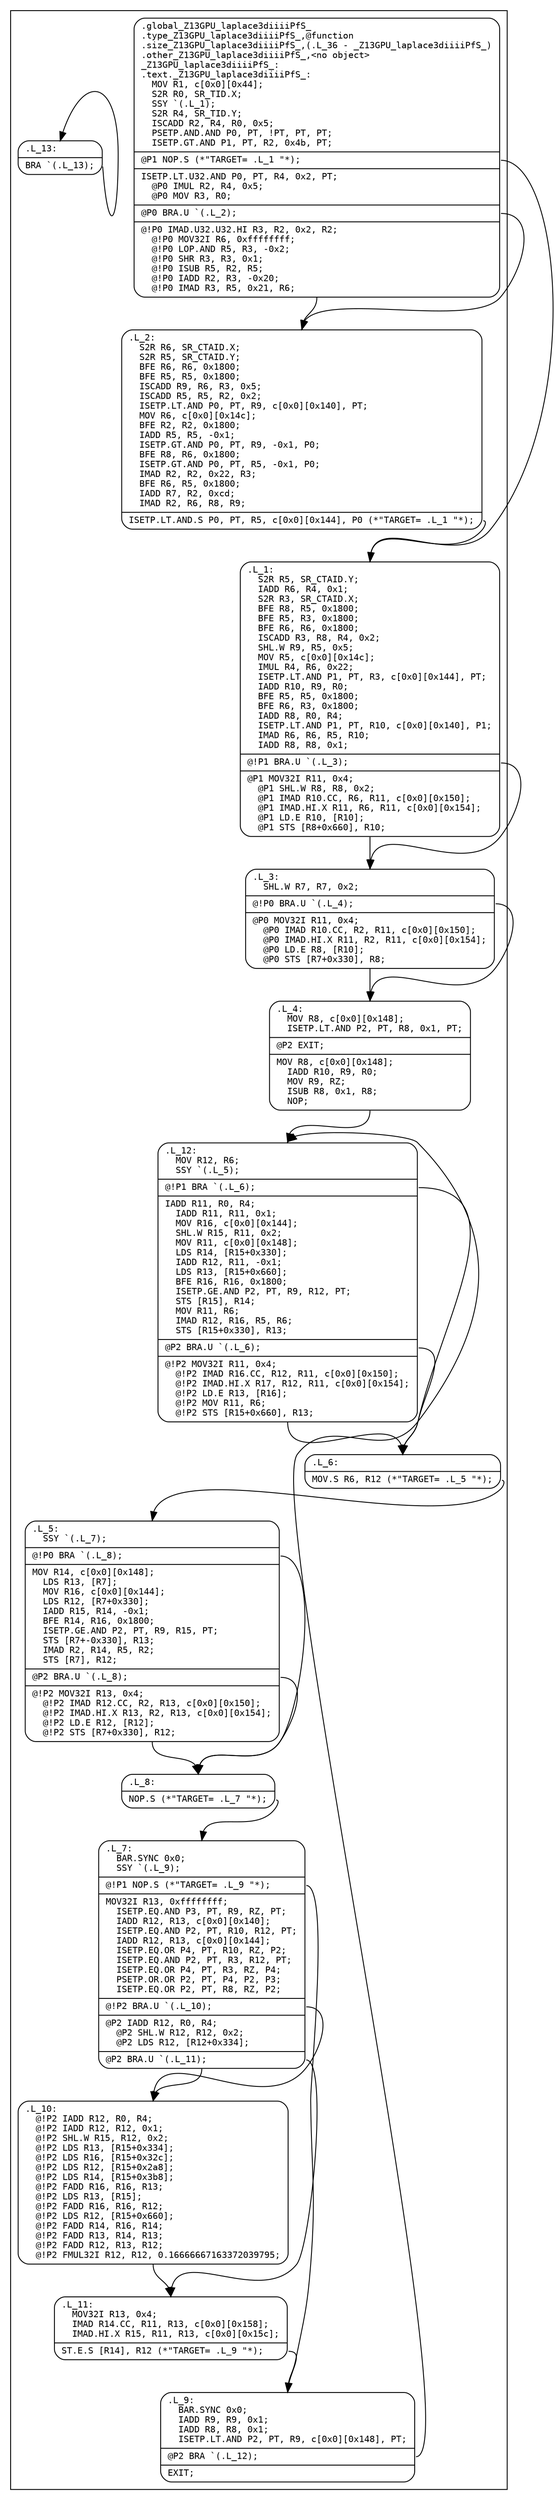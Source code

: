 digraph f {
subgraph "cluster__Z13GPU_laplace3diiiiPfS_" {
node [fontname="Courier",fontsize=10,shape=Mrecord];
"_Z13GPU_laplace3diiiiPfS_"
[label="{<entry>	.global		_Z13GPU_laplace3diiiiPfS_\l	.type		_Z13GPU_laplace3diiiiPfS_,@function\l	.size		_Z13GPU_laplace3diiiiPfS_,(.L_36\ -\ _Z13GPU_laplace3diiiiPfS_)\l	.other		_Z13GPU_laplace3diiiiPfS_,\<no\ object\>\l_Z13GPU_laplace3diiiiPfS_:\l.text._Z13GPU_laplace3diiiiPfS_:\l\ \ MOV\ R1,\ c\[0x0\]\[0x44\];\l\ \ S2R\ R0,\ SR_TID.X;\l\ \ SSY\ `(.L_1);\l\ \ S2R\ R4,\ SR_TID.Y;\l\ \ ISCADD\ R2,\ R4,\ R0,\ 0x5;\l\ \ PSETP.AND.AND\ P0,\ PT,\ !PT,\ PT,\ PT;\l\ \ ISETP.GT.AND\ P1,\ PT,\ R2,\ 0x4b,\ PT;\l|<exit0>\ \ @P1\ NOP.S\ (*\"TARGET=\ .L_1\ \"*);\l|<exitpost0>\ \ ISETP.LT.U32.AND\ P0,\ PT,\ R4,\ 0x2,\ PT;\l\ \ @P0\ IMUL\ R2,\ R4,\ 0x5;\l\ \ @P0\ MOV\ R3,\ R0;\l|<exit1>\ \ @P0\ BRA.U\ `(.L_2);\l|<exitpost1>\ \ @!P0\ IMAD.U32.U32.HI\ R3,\ R2,\ 0x2,\ R2;\l\ \ @!P0\ MOV32I\ R6,\ 0xffffffff;\l\ \ @!P0\ LOP.AND\ R5,\ R3,\ -0x2;\l\ \ @!P0\ SHR\ R3,\ R3,\ 0x1;\l\ \ @!P0\ ISUB\ R5,\ R2,\ R5;\l\ \ @!P0\ IADD\ R2,\ R3,\ -0x20;\l\ \ @!P0\ IMAD\ R3,\ R5,\ 0x21,\ R6;\l}"]
"_Z13GPU_laplace3diiiiPfS_":exit0:e -> ".L_1":entry:n [style=solid];
"_Z13GPU_laplace3diiiiPfS_":exit1:e -> ".L_2":entry:n [style=solid];
"_Z13GPU_laplace3diiiiPfS_":exitpost1:s -> ".L_2":entry:n [style=solid];
node [fontname="Courier",fontsize=10,shape=Mrecord];
".L_2"
[label="{<entry>.L_2:\l\ \ S2R\ R6,\ SR_CTAID.X;\l\ \ S2R\ R5,\ SR_CTAID.Y;\l\ \ BFE\ R6,\ R6,\ 0x1800;\l\ \ BFE\ R5,\ R5,\ 0x1800;\l\ \ ISCADD\ R9,\ R6,\ R3,\ 0x5;\l\ \ ISCADD\ R5,\ R5,\ R2,\ 0x2;\l\ \ ISETP.LT.AND\ P0,\ PT,\ R9,\ c\[0x0\]\[0x140\],\ PT;\l\ \ MOV\ R6,\ c\[0x0\]\[0x14c\];\l\ \ BFE\ R2,\ R2,\ 0x1800;\l\ \ IADD\ R5,\ R5,\ -0x1;\l\ \ ISETP.GT.AND\ P0,\ PT,\ R9,\ -0x1,\ P0;\l\ \ BFE\ R8,\ R6,\ 0x1800;\l\ \ ISETP.GT.AND\ P0,\ PT,\ R5,\ -0x1,\ P0;\l\ \ IMAD\ R2,\ R2,\ 0x22,\ R3;\l\ \ BFE\ R6,\ R5,\ 0x1800;\l\ \ IADD\ R7,\ R2,\ 0xcd;\l\ \ IMAD\ R2,\ R6,\ R8,\ R9;\l|<exit0>\ \ ISETP.LT.AND.S\ P0,\ PT,\ R5,\ c\[0x0\]\[0x144\],\ P0\ (*\"TARGET=\ .L_1\ \"*);\l}"]
".L_2":exit0:e -> ".L_1":entry:n [style=solid];
node [fontname="Courier",fontsize=10,shape=Mrecord];
".L_1"
[label="{<entry>.L_1:\l\ \ S2R\ R5,\ SR_CTAID.Y;\l\ \ IADD\ R6,\ R4,\ 0x1;\l\ \ S2R\ R3,\ SR_CTAID.X;\l\ \ BFE\ R8,\ R5,\ 0x1800;\l\ \ BFE\ R5,\ R3,\ 0x1800;\l\ \ BFE\ R6,\ R6,\ 0x1800;\l\ \ ISCADD\ R3,\ R8,\ R4,\ 0x2;\l\ \ SHL.W\ R9,\ R5,\ 0x5;\l\ \ MOV\ R5,\ c\[0x0\]\[0x14c\];\l\ \ IMUL\ R4,\ R6,\ 0x22;\l\ \ ISETP.LT.AND\ P1,\ PT,\ R3,\ c\[0x0\]\[0x144\],\ PT;\l\ \ IADD\ R10,\ R9,\ R0;\l\ \ BFE\ R5,\ R5,\ 0x1800;\l\ \ BFE\ R6,\ R3,\ 0x1800;\l\ \ IADD\ R8,\ R0,\ R4;\l\ \ ISETP.LT.AND\ P1,\ PT,\ R10,\ c\[0x0\]\[0x140\],\ P1;\l\ \ IMAD\ R6,\ R6,\ R5,\ R10;\l\ \ IADD\ R8,\ R8,\ 0x1;\l|<exit0>\ \ @!P1\ BRA.U\ `(.L_3);\l|<exitpost0>\ \ @P1\ MOV32I\ R11,\ 0x4;\l\ \ @P1\ SHL.W\ R8,\ R8,\ 0x2;\l\ \ @P1\ IMAD\ R10.CC,\ R6,\ R11,\ c\[0x0\]\[0x150\];\l\ \ @P1\ IMAD.HI.X\ R11,\ R6,\ R11,\ c\[0x0\]\[0x154\];\l\ \ @P1\ LD.E\ R10,\ \[R10\];\l\ \ @P1\ STS\ \[R8+0x660\],\ R10;\l}"]
".L_1":exit0:e -> ".L_3":entry:n [style=solid];
".L_1":exitpost0:s -> ".L_3":entry:n [style=solid];
node [fontname="Courier",fontsize=10,shape=Mrecord];
".L_3"
[label="{<entry>.L_3:\l\ \ SHL.W\ R7,\ R7,\ 0x2;\l|<exit0>\ \ @!P0\ BRA.U\ `(.L_4);\l|<exitpost0>\ \ @P0\ MOV32I\ R11,\ 0x4;\l\ \ @P0\ IMAD\ R10.CC,\ R2,\ R11,\ c\[0x0\]\[0x150\];\l\ \ @P0\ IMAD.HI.X\ R11,\ R2,\ R11,\ c\[0x0\]\[0x154\];\l\ \ @P0\ LD.E\ R8,\ \[R10\];\l\ \ @P0\ STS\ \[R7+0x330\],\ R8;\l}"]
".L_3":exit0:e -> ".L_4":entry:n [style=solid];
".L_3":exitpost0:s -> ".L_4":entry:n [style=solid];
node [fontname="Courier",fontsize=10,shape=Mrecord];
".L_4"
[label="{<entry>.L_4:\l\ \ MOV\ R8,\ c\[0x0\]\[0x148\];\l\ \ ISETP.LT.AND\ P2,\ PT,\ R8,\ 0x1,\ PT;\l|<exit0>\ \ @P2\ EXIT;\l|<exitpost0>\ \ MOV\ R8,\ c\[0x0\]\[0x148\];\l\ \ IADD\ R10,\ R9,\ R0;\l\ \ MOV\ R9,\ RZ;\l\ \ ISUB\ R8,\ 0x1,\ R8;\l\ \ NOP;\l}"]
".L_4":exitpost0:s -> ".L_12":entry:n [style=solid];
node [fontname="Courier",fontsize=10,shape=Mrecord];
".L_12"
[label="{<entry>.L_12:\l\ \ MOV\ R12,\ R6;\l\ \ SSY\ `(.L_5);\l|<exit0>\ \ @!P1\ BRA\ `(.L_6);\l|<exitpost0>\ \ IADD\ R11,\ R0,\ R4;\l\ \ IADD\ R11,\ R11,\ 0x1;\l\ \ MOV\ R16,\ c\[0x0\]\[0x144\];\l\ \ SHL.W\ R15,\ R11,\ 0x2;\l\ \ MOV\ R11,\ c\[0x0\]\[0x148\];\l\ \ LDS\ R14,\ \[R15+0x330\];\l\ \ IADD\ R12,\ R11,\ -0x1;\l\ \ LDS\ R13,\ \[R15+0x660\];\l\ \ BFE\ R16,\ R16,\ 0x1800;\l\ \ ISETP.GE.AND\ P2,\ PT,\ R9,\ R12,\ PT;\l\ \ STS\ \[R15\],\ R14;\l\ \ MOV\ R11,\ R6;\l\ \ IMAD\ R12,\ R16,\ R5,\ R6;\l\ \ STS\ \[R15+0x330\],\ R13;\l|<exit1>\ \ @P2\ BRA.U\ `(.L_6);\l|<exitpost1>\ \ @!P2\ MOV32I\ R11,\ 0x4;\l\ \ @!P2\ IMAD\ R16.CC,\ R12,\ R11,\ c\[0x0\]\[0x150\];\l\ \ @!P2\ IMAD.HI.X\ R17,\ R12,\ R11,\ c\[0x0\]\[0x154\];\l\ \ @!P2\ LD.E\ R13,\ \[R16\];\l\ \ @!P2\ MOV\ R11,\ R6;\l\ \ @!P2\ STS\ \[R15+0x660\],\ R13;\l}"]
".L_12":exit0:e -> ".L_6":entry:n [style=solid];
".L_12":exit1:e -> ".L_6":entry:n [style=solid];
".L_12":exitpost1:s -> ".L_6":entry:n [style=solid];
node [fontname="Courier",fontsize=10,shape=Mrecord];
".L_6"
[label="{<entry>.L_6:\l|<exit0>\ \ MOV.S\ R6,\ R12\ (*\"TARGET=\ .L_5\ \"*);\l}"]
".L_6":exit0:e -> ".L_5":entry:n [style=solid];
node [fontname="Courier",fontsize=10,shape=Mrecord];
".L_5"
[label="{<entry>.L_5:\l\ \ SSY\ `(.L_7);\l|<exit0>\ \ @!P0\ BRA\ `(.L_8);\l|<exitpost0>\ \ MOV\ R14,\ c\[0x0\]\[0x148\];\l\ \ LDS\ R13,\ \[R7\];\l\ \ MOV\ R16,\ c\[0x0\]\[0x144\];\l\ \ LDS\ R12,\ \[R7+0x330\];\l\ \ IADD\ R15,\ R14,\ -0x1;\l\ \ BFE\ R14,\ R16,\ 0x1800;\l\ \ ISETP.GE.AND\ P2,\ PT,\ R9,\ R15,\ PT;\l\ \ STS\ \[R7+-0x330\],\ R13;\l\ \ IMAD\ R2,\ R14,\ R5,\ R2;\l\ \ STS\ \[R7\],\ R12;\l|<exit1>\ \ @P2\ BRA.U\ `(.L_8);\l|<exitpost1>\ \ @!P2\ MOV32I\ R13,\ 0x4;\l\ \ @!P2\ IMAD\ R12.CC,\ R2,\ R13,\ c\[0x0\]\[0x150\];\l\ \ @!P2\ IMAD.HI.X\ R13,\ R2,\ R13,\ c\[0x0\]\[0x154\];\l\ \ @!P2\ LD.E\ R12,\ \[R12\];\l\ \ @!P2\ STS\ \[R7+0x330\],\ R12;\l}"]
".L_5":exit0:e -> ".L_8":entry:n [style=solid];
".L_5":exit1:e -> ".L_8":entry:n [style=solid];
".L_5":exitpost1:s -> ".L_8":entry:n [style=solid];
node [fontname="Courier",fontsize=10,shape=Mrecord];
".L_8"
[label="{<entry>.L_8:\l|<exit0>\ \ NOP.S\ (*\"TARGET=\ .L_7\ \"*);\l}"]
".L_8":exit0:e -> ".L_7":entry:n [style=solid];
node [fontname="Courier",fontsize=10,shape=Mrecord];
".L_7"
[label="{<entry>.L_7:\l\ \ BAR.SYNC\ 0x0;\l\ \ SSY\ `(.L_9);\l|<exit0>\ \ @!P1\ NOP.S\ (*\"TARGET=\ .L_9\ \"*);\l|<exitpost0>\ \ MOV32I\ R13,\ 0xffffffff;\l\ \ ISETP.EQ.AND\ P3,\ PT,\ R9,\ RZ,\ PT;\l\ \ IADD\ R12,\ R13,\ c\[0x0\]\[0x140\];\l\ \ ISETP.EQ.AND\ P2,\ PT,\ R10,\ R12,\ PT;\l\ \ IADD\ R12,\ R13,\ c\[0x0\]\[0x144\];\l\ \ ISETP.EQ.OR\ P4,\ PT,\ R10,\ RZ,\ P2;\l\ \ ISETP.EQ.AND\ P2,\ PT,\ R3,\ R12,\ PT;\l\ \ ISETP.EQ.OR\ P4,\ PT,\ R3,\ RZ,\ P4;\l\ \ PSETP.OR.OR\ P2,\ PT,\ P4,\ P2,\ P3;\l\ \ ISETP.EQ.OR\ P2,\ PT,\ R8,\ RZ,\ P2;\l|<exit1>\ \ @!P2\ BRA.U\ `(.L_10);\l|<exitpost1>\ \ @P2\ IADD\ R12,\ R0,\ R4;\l\ \ @P2\ SHL.W\ R12,\ R12,\ 0x2;\l\ \ @P2\ LDS\ R12,\ \[R12+0x334\];\l|<exit2>\ \ @P2\ BRA.U\ `(.L_11);\l}"]
".L_7":exit0:e -> ".L_9":entry:n [style=solid];
".L_7":exit1:e -> ".L_10":entry:n [style=solid];
".L_7":exit2:e -> ".L_11":entry:n [style=solid];
".L_7":exit2:s -> ".L_10":entry:n [style=solid];
node [fontname="Courier",fontsize=10,shape=Mrecord];
".L_10"
[label="{<entry>.L_10:\l\ \ @!P2\ IADD\ R12,\ R0,\ R4;\l\ \ @!P2\ IADD\ R12,\ R12,\ 0x1;\l\ \ @!P2\ SHL.W\ R15,\ R12,\ 0x2;\l\ \ @!P2\ LDS\ R13,\ \[R15+0x334\];\l\ \ @!P2\ LDS\ R16,\ \[R15+0x32c\];\l\ \ @!P2\ LDS\ R12,\ \[R15+0x2a8\];\l\ \ @!P2\ LDS\ R14,\ \[R15+0x3b8\];\l\ \ @!P2\ FADD\ R16,\ R16,\ R13;\l\ \ @!P2\ LDS\ R13,\ \[R15\];\l\ \ @!P2\ FADD\ R16,\ R16,\ R12;\l\ \ @!P2\ LDS\ R12,\ \[R15+0x660\];\l\ \ @!P2\ FADD\ R14,\ R16,\ R14;\l\ \ @!P2\ FADD\ R13,\ R14,\ R13;\l\ \ @!P2\ FADD\ R12,\ R13,\ R12;\l\ \ @!P2\ FMUL32I\ R12,\ R12,\ 0.16666667163372039795;\l}"]
".L_10":entry:s -> ".L_11":entry:n [style=solid];
node [fontname="Courier",fontsize=10,shape=Mrecord];
".L_11"
[label="{<entry>.L_11:\l\ \ MOV32I\ R13,\ 0x4;\l\ \ IMAD\ R14.CC,\ R11,\ R13,\ c\[0x0\]\[0x158\];\l\ \ IMAD.HI.X\ R15,\ R11,\ R13,\ c\[0x0\]\[0x15c\];\l|<exit0>\ \ ST.E.S\ \[R14\],\ R12\ (*\"TARGET=\ .L_9\ \"*);\l}"]
".L_11":exit0:e -> ".L_9":entry:n [style=solid];
node [fontname="Courier",fontsize=10,shape=Mrecord];
".L_9"
[label="{<entry>.L_9:\l\ \ BAR.SYNC\ 0x0;\l\ \ IADD\ R9,\ R9,\ 0x1;\l\ \ IADD\ R8,\ R8,\ 0x1;\l\ \ ISETP.LT.AND\ P2,\ PT,\ R9,\ c\[0x0\]\[0x148\],\ PT;\l|<exit0>\ \ @P2\ BRA\ `(.L_12);\l|<exit1>\ \ EXIT;\l}"]
".L_9":exit0:e -> ".L_12":entry:n [style=solid];
node [fontname="Courier",fontsize=10,shape=Mrecord];
".L_13"
[label="{<entry>.L_13:\l|<exit0>\ \ BRA\ `(.L_13);\l}"]
".L_13":exit0:e -> ".L_13":entry:n [style=solid];
}
}
